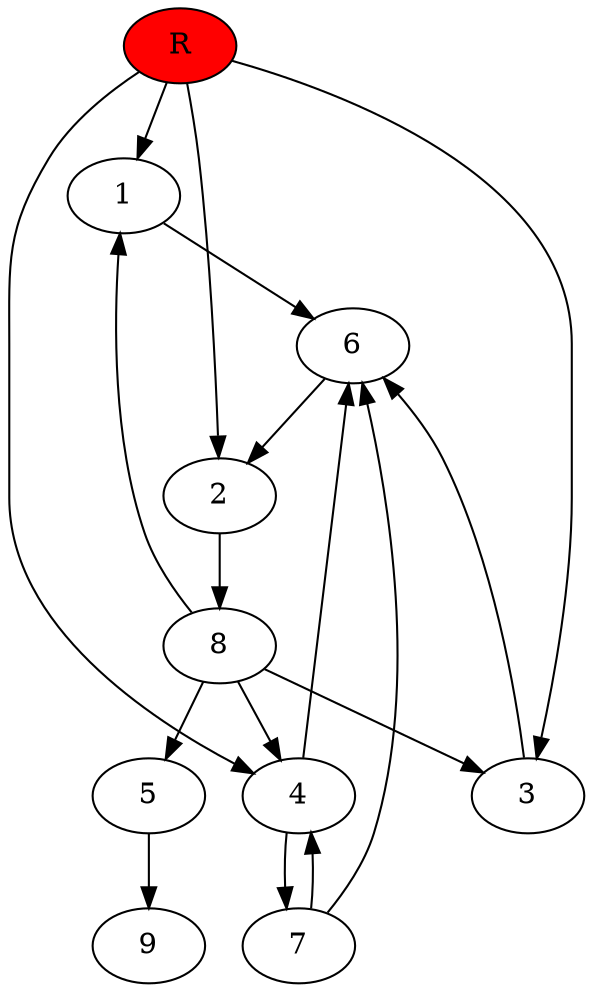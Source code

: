 digraph prb26285 {
	1
	2
	3
	4
	5
	6
	7
	8
	R [fillcolor="#ff0000" style=filled]
	1 -> 6
	2 -> 8
	3 -> 6
	4 -> 6
	4 -> 7
	5 -> 9
	6 -> 2
	7 -> 4
	7 -> 6
	8 -> 1
	8 -> 3
	8 -> 4
	8 -> 5
	R -> 1
	R -> 2
	R -> 3
	R -> 4
}
